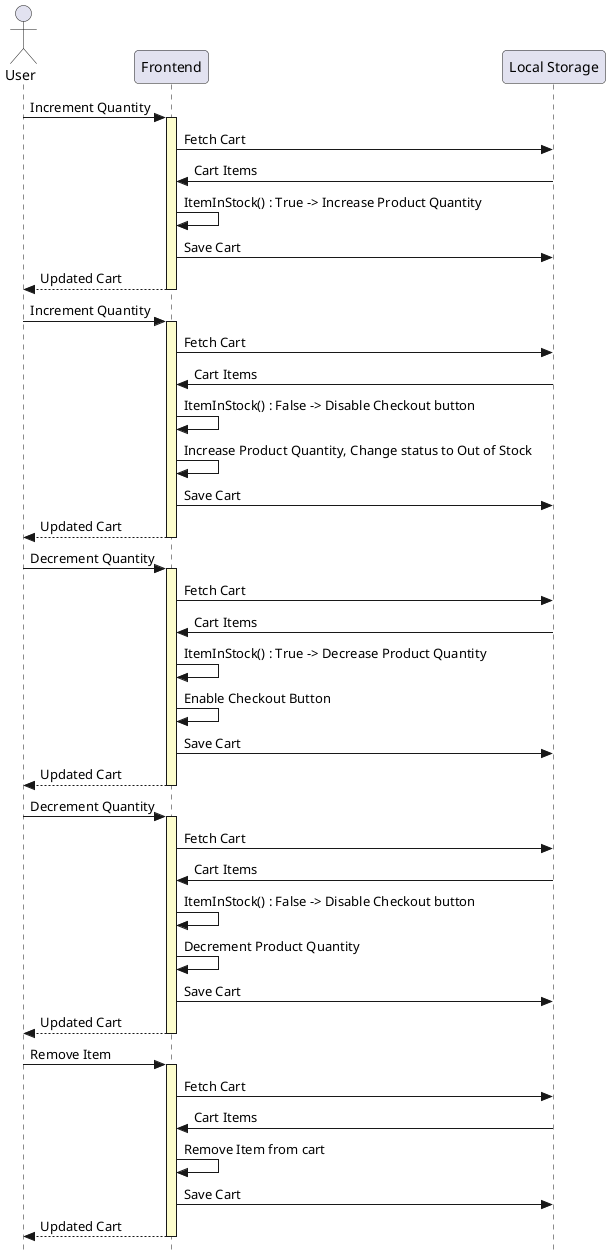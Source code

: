 @startuml

skinparam {
	Style strictuml
	RoundCorner 8
	Sequence {
		LifeLineBackgroundColor #FDFDCD
		Stereotype {
			Font {
				Size 11
				Style plain
			}
		}
	}
	DatabaseBorderColor #A80036
}

actor "User" as User
participant "Frontend" as Frontend
participant "Local Storage" as LocalStorage

User -> Frontend : Increment Quantity
Frontend ++
Frontend -> LocalStorage: Fetch Cart
LocalStorage -> Frontend: Cart Items
Frontend -> Frontend : ItemInStock() : True -> Increase Product Quantity
Frontend -> LocalStorage: Save Cart
return Updated Cart

User -> Frontend : Increment Quantity
Frontend ++
Frontend -> LocalStorage: Fetch Cart
LocalStorage -> Frontend: Cart Items
Frontend -> Frontend : ItemInStock() : False -> Disable Checkout button
Frontend -> Frontend : Increase Product Quantity, Change status to Out of Stock
Frontend -> LocalStorage: Save Cart
return Updated Cart


User -> Frontend : Decrement Quantity
Frontend ++
Frontend -> LocalStorage: Fetch Cart
LocalStorage -> Frontend: Cart Items
Frontend -> Frontend : ItemInStock() : True -> Decrease Product Quantity
Frontend -> Frontend : Enable Checkout Button
Frontend -> LocalStorage: Save Cart
return Updated Cart

User -> Frontend : Decrement Quantity
Frontend ++
Frontend -> LocalStorage: Fetch Cart
LocalStorage -> Frontend: Cart Items
Frontend -> Frontend : ItemInStock() : False -> Disable Checkout button
Frontend -> Frontend : Decrement Product Quantity
Frontend -> LocalStorage: Save Cart
return Updated Cart

User -> Frontend : Remove Item
Frontend ++
Frontend -> LocalStorage: Fetch Cart
LocalStorage -> Frontend: Cart Items
Frontend -> Frontend : Remove Item from cart
Frontend -> LocalStorage: Save Cart
return Updated Cart


@enduml